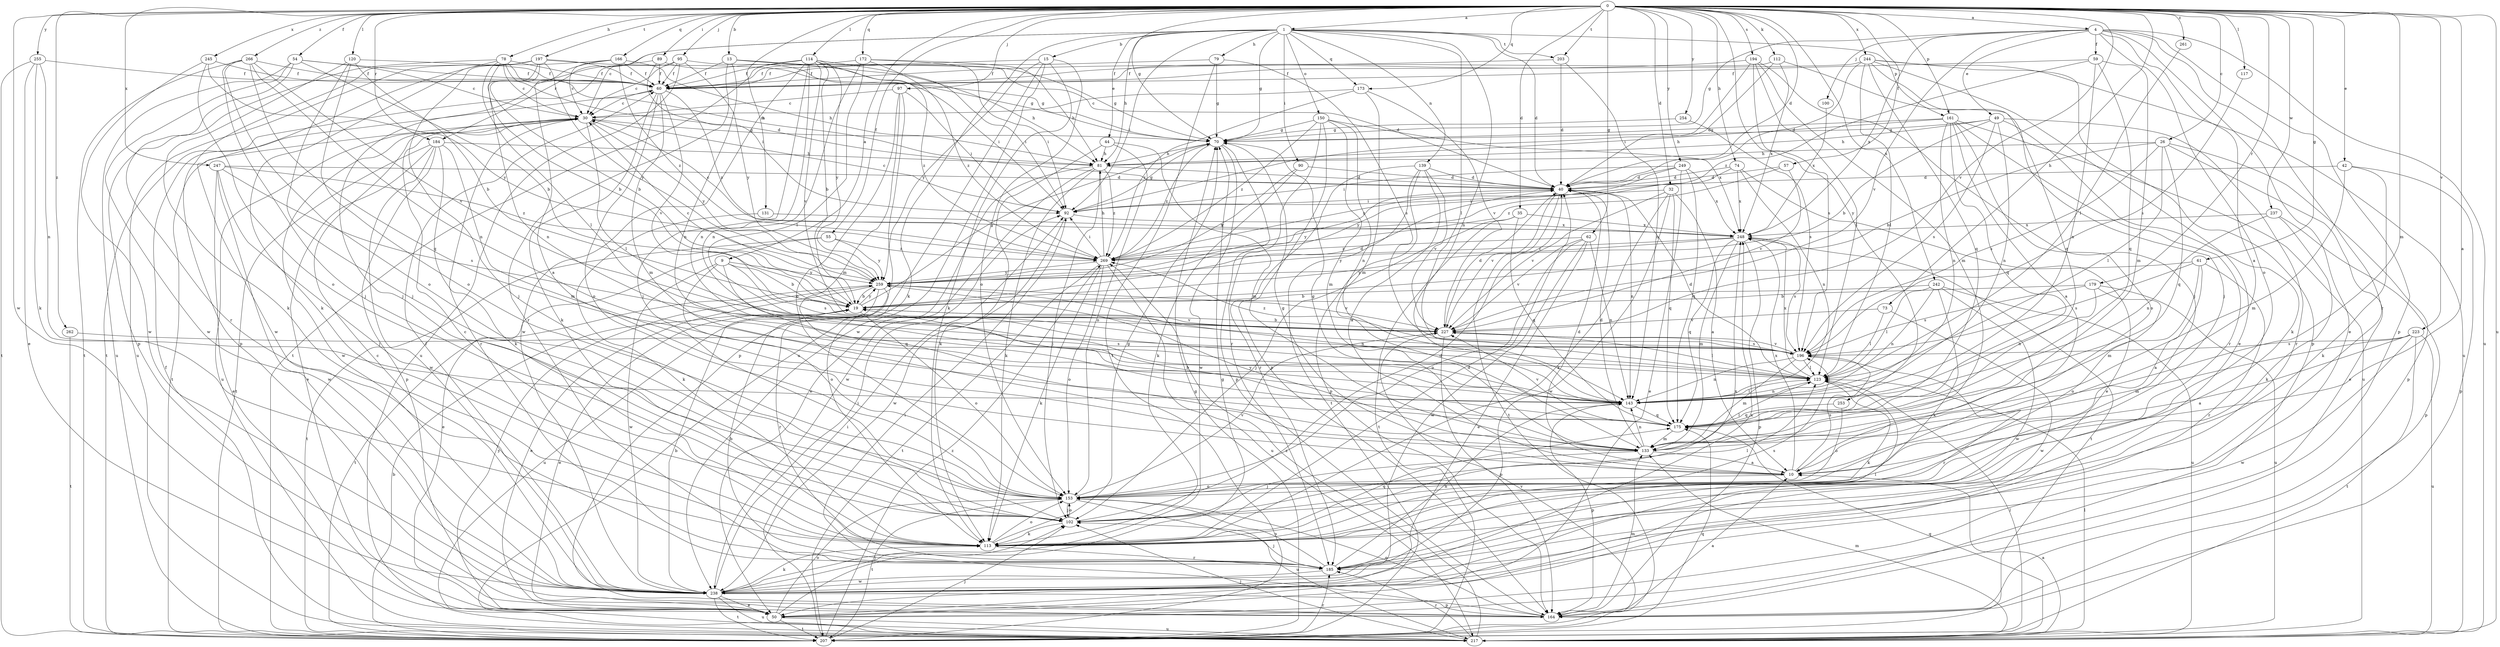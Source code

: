 strict digraph  {
0;
1;
4;
9;
10;
13;
15;
19;
26;
30;
32;
35;
40;
42;
44;
49;
50;
54;
55;
57;
59;
60;
61;
62;
70;
73;
74;
78;
79;
81;
89;
90;
92;
95;
97;
100;
102;
112;
113;
114;
117;
120;
123;
131;
133;
139;
143;
150;
153;
161;
164;
166;
172;
173;
175;
179;
184;
185;
194;
196;
197;
203;
207;
217;
223;
227;
237;
238;
242;
244;
245;
247;
248;
249;
253;
254;
255;
259;
261;
262;
266;
269;
0 -> 1  [label=a];
0 -> 4  [label=a];
0 -> 9  [label=a];
0 -> 10  [label=a];
0 -> 13  [label=b];
0 -> 26  [label=c];
0 -> 32  [label=d];
0 -> 35  [label=d];
0 -> 40  [label=d];
0 -> 42  [label=e];
0 -> 54  [label=f];
0 -> 55  [label=f];
0 -> 57  [label=f];
0 -> 61  [label=g];
0 -> 62  [label=g];
0 -> 70  [label=g];
0 -> 73  [label=h];
0 -> 74  [label=h];
0 -> 78  [label=h];
0 -> 89  [label=i];
0 -> 95  [label=j];
0 -> 97  [label=j];
0 -> 112  [label=k];
0 -> 114  [label=l];
0 -> 117  [label=l];
0 -> 120  [label=l];
0 -> 131  [label=m];
0 -> 133  [label=m];
0 -> 161  [label=p];
0 -> 166  [label=q];
0 -> 172  [label=q];
0 -> 173  [label=q];
0 -> 179  [label=r];
0 -> 184  [label=r];
0 -> 194  [label=s];
0 -> 197  [label=t];
0 -> 203  [label=t];
0 -> 217  [label=u];
0 -> 223  [label=v];
0 -> 227  [label=v];
0 -> 237  [label=w];
0 -> 238  [label=w];
0 -> 242  [label=x];
0 -> 244  [label=x];
0 -> 245  [label=x];
0 -> 247  [label=x];
0 -> 249  [label=y];
0 -> 253  [label=y];
0 -> 254  [label=y];
0 -> 255  [label=y];
0 -> 261  [label=z];
0 -> 262  [label=z];
0 -> 266  [label=z];
1 -> 15  [label=b];
1 -> 30  [label=c];
1 -> 40  [label=d];
1 -> 44  [label=e];
1 -> 70  [label=g];
1 -> 79  [label=h];
1 -> 81  [label=h];
1 -> 90  [label=i];
1 -> 92  [label=i];
1 -> 113  [label=k];
1 -> 123  [label=l];
1 -> 139  [label=n];
1 -> 143  [label=n];
1 -> 150  [label=o];
1 -> 161  [label=p];
1 -> 173  [label=q];
1 -> 184  [label=r];
1 -> 203  [label=t];
4 -> 10  [label=a];
4 -> 49  [label=e];
4 -> 50  [label=e];
4 -> 59  [label=f];
4 -> 70  [label=g];
4 -> 100  [label=j];
4 -> 153  [label=o];
4 -> 164  [label=p];
4 -> 185  [label=r];
4 -> 217  [label=u];
4 -> 227  [label=v];
4 -> 248  [label=x];
9 -> 19  [label=b];
9 -> 153  [label=o];
9 -> 175  [label=q];
9 -> 196  [label=s];
9 -> 238  [label=w];
9 -> 259  [label=y];
10 -> 40  [label=d];
10 -> 70  [label=g];
10 -> 153  [label=o];
10 -> 196  [label=s];
10 -> 248  [label=x];
13 -> 60  [label=f];
13 -> 70  [label=g];
13 -> 81  [label=h];
13 -> 92  [label=i];
13 -> 143  [label=n];
13 -> 185  [label=r];
15 -> 60  [label=f];
15 -> 113  [label=k];
15 -> 153  [label=o];
15 -> 217  [label=u];
15 -> 238  [label=w];
15 -> 259  [label=y];
19 -> 30  [label=c];
19 -> 40  [label=d];
19 -> 50  [label=e];
19 -> 70  [label=g];
19 -> 153  [label=o];
19 -> 227  [label=v];
19 -> 259  [label=y];
26 -> 19  [label=b];
26 -> 50  [label=e];
26 -> 81  [label=h];
26 -> 123  [label=l];
26 -> 164  [label=p];
26 -> 175  [label=q];
26 -> 196  [label=s];
30 -> 70  [label=g];
30 -> 123  [label=l];
30 -> 185  [label=r];
30 -> 207  [label=t];
30 -> 217  [label=u];
30 -> 238  [label=w];
30 -> 259  [label=y];
32 -> 10  [label=a];
32 -> 92  [label=i];
32 -> 113  [label=k];
32 -> 175  [label=q];
32 -> 227  [label=v];
32 -> 238  [label=w];
35 -> 102  [label=j];
35 -> 175  [label=q];
35 -> 207  [label=t];
35 -> 248  [label=x];
40 -> 92  [label=i];
40 -> 143  [label=n];
40 -> 207  [label=t];
40 -> 227  [label=v];
40 -> 259  [label=y];
42 -> 40  [label=d];
42 -> 113  [label=k];
42 -> 133  [label=m];
42 -> 164  [label=p];
44 -> 81  [label=h];
44 -> 113  [label=k];
44 -> 133  [label=m];
44 -> 153  [label=o];
49 -> 19  [label=b];
49 -> 70  [label=g];
49 -> 81  [label=h];
49 -> 113  [label=k];
49 -> 143  [label=n];
49 -> 185  [label=r];
49 -> 196  [label=s];
50 -> 70  [label=g];
50 -> 153  [label=o];
50 -> 207  [label=t];
50 -> 217  [label=u];
50 -> 259  [label=y];
54 -> 19  [label=b];
54 -> 30  [label=c];
54 -> 60  [label=f];
54 -> 185  [label=r];
54 -> 217  [label=u];
54 -> 238  [label=w];
55 -> 50  [label=e];
55 -> 207  [label=t];
55 -> 259  [label=y];
55 -> 269  [label=z];
57 -> 40  [label=d];
57 -> 227  [label=v];
57 -> 269  [label=z];
59 -> 60  [label=f];
59 -> 133  [label=m];
59 -> 143  [label=n];
59 -> 175  [label=q];
59 -> 269  [label=z];
60 -> 30  [label=c];
60 -> 113  [label=k];
60 -> 133  [label=m];
60 -> 153  [label=o];
60 -> 227  [label=v];
60 -> 269  [label=z];
61 -> 10  [label=a];
61 -> 133  [label=m];
61 -> 185  [label=r];
61 -> 196  [label=s];
61 -> 259  [label=y];
62 -> 50  [label=e];
62 -> 143  [label=n];
62 -> 153  [label=o];
62 -> 227  [label=v];
62 -> 238  [label=w];
62 -> 269  [label=z];
70 -> 81  [label=h];
70 -> 164  [label=p];
70 -> 238  [label=w];
70 -> 269  [label=z];
73 -> 123  [label=l];
73 -> 227  [label=v];
73 -> 238  [label=w];
74 -> 40  [label=d];
74 -> 50  [label=e];
74 -> 143  [label=n];
74 -> 248  [label=x];
74 -> 269  [label=z];
78 -> 19  [label=b];
78 -> 30  [label=c];
78 -> 40  [label=d];
78 -> 60  [label=f];
78 -> 81  [label=h];
78 -> 123  [label=l];
78 -> 164  [label=p];
78 -> 238  [label=w];
79 -> 60  [label=f];
79 -> 70  [label=g];
79 -> 196  [label=s];
79 -> 207  [label=t];
81 -> 40  [label=d];
81 -> 50  [label=e];
81 -> 102  [label=j];
81 -> 113  [label=k];
81 -> 238  [label=w];
81 -> 269  [label=z];
89 -> 60  [label=f];
89 -> 70  [label=g];
89 -> 92  [label=i];
89 -> 102  [label=j];
90 -> 40  [label=d];
90 -> 113  [label=k];
90 -> 259  [label=y];
92 -> 30  [label=c];
92 -> 70  [label=g];
92 -> 238  [label=w];
92 -> 248  [label=x];
95 -> 30  [label=c];
95 -> 40  [label=d];
95 -> 60  [label=f];
95 -> 207  [label=t];
95 -> 217  [label=u];
95 -> 259  [label=y];
97 -> 30  [label=c];
97 -> 92  [label=i];
97 -> 133  [label=m];
97 -> 153  [label=o];
97 -> 164  [label=p];
100 -> 248  [label=x];
102 -> 40  [label=d];
102 -> 113  [label=k];
102 -> 123  [label=l];
102 -> 153  [label=o];
112 -> 40  [label=d];
112 -> 60  [label=f];
112 -> 175  [label=q];
112 -> 248  [label=x];
113 -> 30  [label=c];
113 -> 40  [label=d];
113 -> 70  [label=g];
113 -> 153  [label=o];
113 -> 175  [label=q];
113 -> 185  [label=r];
113 -> 196  [label=s];
113 -> 248  [label=x];
114 -> 19  [label=b];
114 -> 60  [label=f];
114 -> 92  [label=i];
114 -> 102  [label=j];
114 -> 143  [label=n];
114 -> 207  [label=t];
114 -> 227  [label=v];
114 -> 238  [label=w];
114 -> 259  [label=y];
114 -> 269  [label=z];
117 -> 196  [label=s];
120 -> 19  [label=b];
120 -> 60  [label=f];
120 -> 102  [label=j];
120 -> 113  [label=k];
120 -> 153  [label=o];
123 -> 40  [label=d];
123 -> 113  [label=k];
123 -> 143  [label=n];
123 -> 248  [label=x];
131 -> 113  [label=k];
131 -> 248  [label=x];
133 -> 10  [label=a];
133 -> 40  [label=d];
133 -> 70  [label=g];
133 -> 102  [label=j];
133 -> 123  [label=l];
133 -> 143  [label=n];
133 -> 259  [label=y];
139 -> 10  [label=a];
139 -> 40  [label=d];
139 -> 164  [label=p];
139 -> 185  [label=r];
139 -> 207  [label=t];
139 -> 227  [label=v];
143 -> 123  [label=l];
143 -> 164  [label=p];
143 -> 175  [label=q];
150 -> 70  [label=g];
150 -> 133  [label=m];
150 -> 143  [label=n];
150 -> 164  [label=p];
150 -> 185  [label=r];
150 -> 248  [label=x];
150 -> 269  [label=z];
153 -> 102  [label=j];
153 -> 207  [label=t];
153 -> 217  [label=u];
153 -> 227  [label=v];
161 -> 10  [label=a];
161 -> 70  [label=g];
161 -> 81  [label=h];
161 -> 143  [label=n];
161 -> 153  [label=o];
161 -> 175  [label=q];
161 -> 185  [label=r];
161 -> 217  [label=u];
164 -> 10  [label=a];
164 -> 92  [label=i];
164 -> 133  [label=m];
164 -> 153  [label=o];
166 -> 10  [label=a];
166 -> 30  [label=c];
166 -> 60  [label=f];
166 -> 81  [label=h];
166 -> 217  [label=u];
166 -> 269  [label=z];
172 -> 60  [label=f];
172 -> 81  [label=h];
172 -> 92  [label=i];
172 -> 123  [label=l];
172 -> 143  [label=n];
172 -> 269  [label=z];
173 -> 30  [label=c];
173 -> 133  [label=m];
173 -> 227  [label=v];
173 -> 269  [label=z];
175 -> 19  [label=b];
175 -> 133  [label=m];
175 -> 227  [label=v];
179 -> 19  [label=b];
179 -> 143  [label=n];
179 -> 153  [label=o];
179 -> 196  [label=s];
179 -> 217  [label=u];
184 -> 50  [label=e];
184 -> 81  [label=h];
184 -> 113  [label=k];
184 -> 133  [label=m];
184 -> 164  [label=p];
184 -> 207  [label=t];
184 -> 238  [label=w];
185 -> 19  [label=b];
185 -> 102  [label=j];
185 -> 123  [label=l];
185 -> 143  [label=n];
185 -> 153  [label=o];
185 -> 238  [label=w];
194 -> 60  [label=f];
194 -> 92  [label=i];
194 -> 102  [label=j];
194 -> 123  [label=l];
194 -> 133  [label=m];
194 -> 196  [label=s];
196 -> 123  [label=l];
196 -> 133  [label=m];
196 -> 143  [label=n];
196 -> 185  [label=r];
196 -> 227  [label=v];
196 -> 269  [label=z];
197 -> 19  [label=b];
197 -> 60  [label=f];
197 -> 70  [label=g];
197 -> 102  [label=j];
197 -> 113  [label=k];
197 -> 143  [label=n];
197 -> 164  [label=p];
197 -> 259  [label=y];
203 -> 40  [label=d];
203 -> 60  [label=f];
203 -> 143  [label=n];
207 -> 19  [label=b];
207 -> 70  [label=g];
207 -> 92  [label=i];
207 -> 102  [label=j];
207 -> 123  [label=l];
207 -> 175  [label=q];
207 -> 185  [label=r];
207 -> 227  [label=v];
207 -> 269  [label=z];
217 -> 10  [label=a];
217 -> 60  [label=f];
217 -> 102  [label=j];
217 -> 123  [label=l];
217 -> 133  [label=m];
217 -> 175  [label=q];
217 -> 185  [label=r];
217 -> 269  [label=z];
223 -> 10  [label=a];
223 -> 133  [label=m];
223 -> 196  [label=s];
223 -> 207  [label=t];
223 -> 217  [label=u];
223 -> 238  [label=w];
227 -> 19  [label=b];
227 -> 40  [label=d];
227 -> 123  [label=l];
227 -> 164  [label=p];
227 -> 196  [label=s];
237 -> 113  [label=k];
237 -> 143  [label=n];
237 -> 164  [label=p];
237 -> 248  [label=x];
238 -> 19  [label=b];
238 -> 30  [label=c];
238 -> 50  [label=e];
238 -> 60  [label=f];
238 -> 92  [label=i];
238 -> 102  [label=j];
238 -> 113  [label=k];
238 -> 164  [label=p];
238 -> 207  [label=t];
238 -> 217  [label=u];
238 -> 248  [label=x];
242 -> 19  [label=b];
242 -> 113  [label=k];
242 -> 123  [label=l];
242 -> 143  [label=n];
242 -> 217  [label=u];
242 -> 238  [label=w];
244 -> 40  [label=d];
244 -> 50  [label=e];
244 -> 60  [label=f];
244 -> 102  [label=j];
244 -> 123  [label=l];
244 -> 164  [label=p];
244 -> 175  [label=q];
244 -> 217  [label=u];
245 -> 60  [label=f];
245 -> 153  [label=o];
245 -> 238  [label=w];
245 -> 259  [label=y];
247 -> 40  [label=d];
247 -> 50  [label=e];
247 -> 102  [label=j];
247 -> 196  [label=s];
247 -> 238  [label=w];
247 -> 269  [label=z];
248 -> 30  [label=c];
248 -> 133  [label=m];
248 -> 164  [label=p];
248 -> 175  [label=q];
248 -> 196  [label=s];
248 -> 207  [label=t];
248 -> 259  [label=y];
248 -> 269  [label=z];
249 -> 40  [label=d];
249 -> 50  [label=e];
249 -> 92  [label=i];
249 -> 175  [label=q];
249 -> 248  [label=x];
249 -> 259  [label=y];
253 -> 153  [label=o];
253 -> 175  [label=q];
254 -> 70  [label=g];
254 -> 196  [label=s];
255 -> 50  [label=e];
255 -> 60  [label=f];
255 -> 113  [label=k];
255 -> 143  [label=n];
255 -> 207  [label=t];
259 -> 19  [label=b];
259 -> 50  [label=e];
259 -> 143  [label=n];
259 -> 185  [label=r];
259 -> 207  [label=t];
259 -> 217  [label=u];
259 -> 227  [label=v];
261 -> 123  [label=l];
262 -> 196  [label=s];
262 -> 207  [label=t];
266 -> 60  [label=f];
266 -> 102  [label=j];
266 -> 143  [label=n];
266 -> 153  [label=o];
266 -> 175  [label=q];
266 -> 207  [label=t];
266 -> 227  [label=v];
269 -> 81  [label=h];
269 -> 92  [label=i];
269 -> 113  [label=k];
269 -> 153  [label=o];
269 -> 207  [label=t];
269 -> 217  [label=u];
269 -> 259  [label=y];
}
